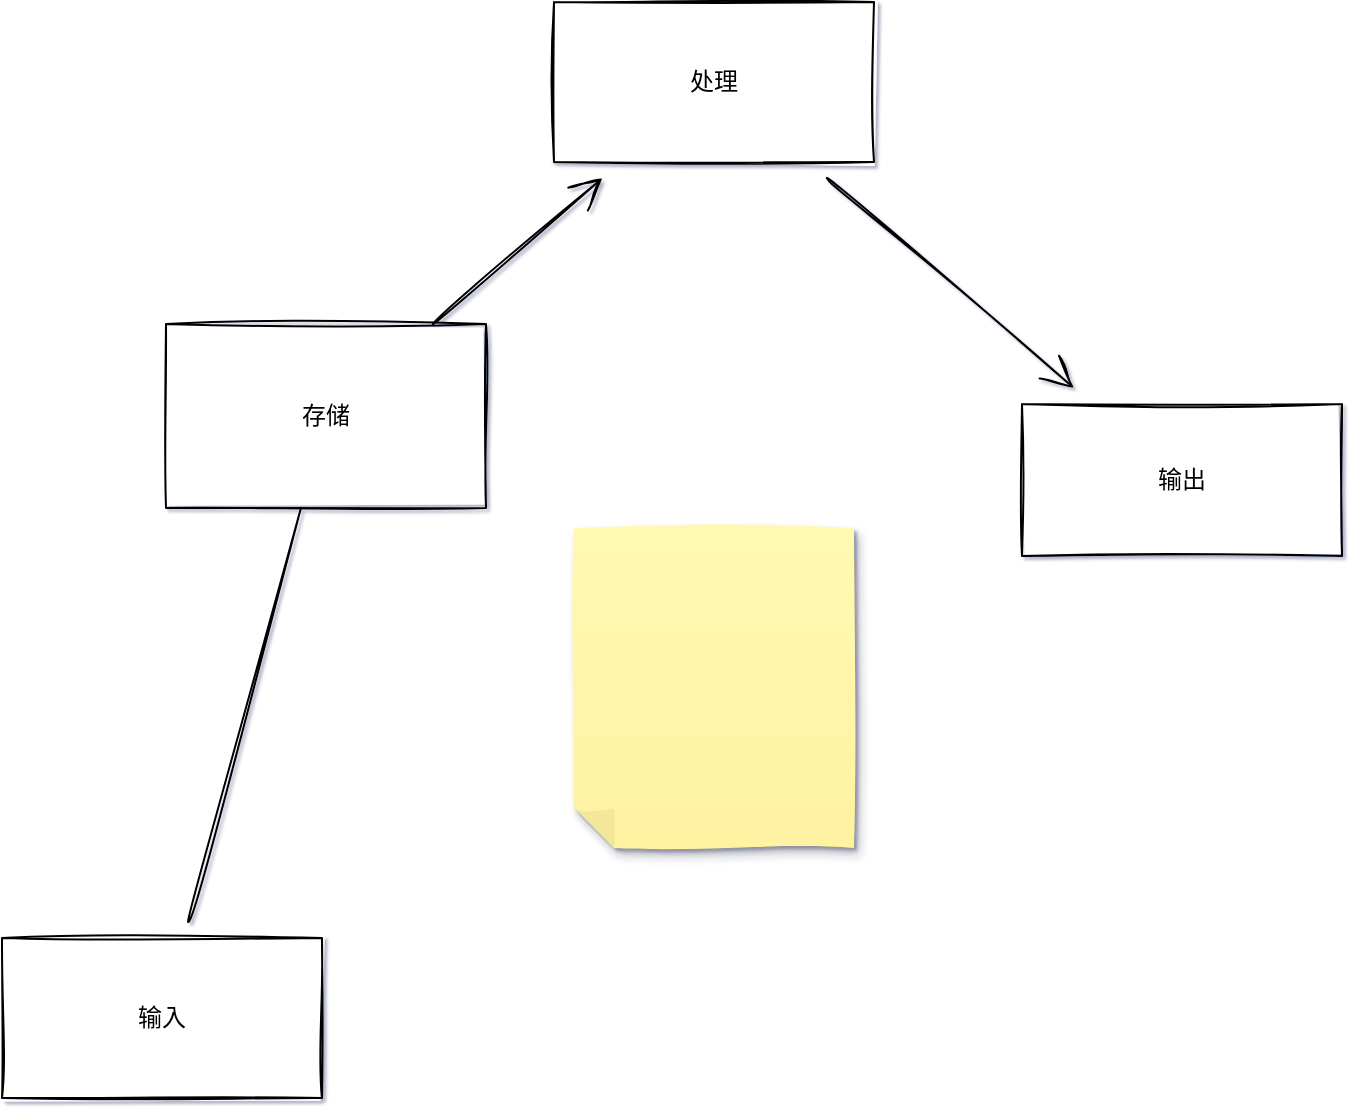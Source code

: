<mxfile version="15.9.1" type="github">
  <diagram id="3AlUT77t6YCkxJZ2REnp" name="Page-1">
    <mxGraphModel dx="652" dy="2116" grid="0" gridSize="10" guides="1" tooltips="1" connect="1" arrows="1" fold="1" page="0" pageScale="1" pageWidth="827" pageHeight="1169" math="0" shadow="1">
      <root>
        <mxCell id="0" />
        <mxCell id="1" parent="0" />
        <mxCell id="NXqI0YhtgDR1Zaes-0PB-7" value="" style="edgeStyle=none;curved=1;rounded=0;orthogonalLoop=1;jettySize=auto;html=1;endArrow=open;startSize=14;endSize=14;targetPerimeterSpacing=8;startArrow=none;sketch=1;" parent="1" source="NXqI0YhtgDR1Zaes-0PB-10" target="NXqI0YhtgDR1Zaes-0PB-6" edge="1">
          <mxGeometry relative="1" as="geometry" />
        </mxCell>
        <mxCell id="NXqI0YhtgDR1Zaes-0PB-1" value="输入" style="rounded=0;whiteSpace=wrap;html=1;hachureGap=4;sketch=1;" parent="1" vertex="1">
          <mxGeometry x="313" y="-39" width="160" height="80" as="geometry" />
        </mxCell>
        <mxCell id="NXqI0YhtgDR1Zaes-0PB-9" value="" style="edgeStyle=none;curved=1;rounded=0;orthogonalLoop=1;jettySize=auto;html=1;endArrow=open;startSize=14;endSize=14;sourcePerimeterSpacing=8;targetPerimeterSpacing=8;sketch=1;" parent="1" source="NXqI0YhtgDR1Zaes-0PB-6" target="NXqI0YhtgDR1Zaes-0PB-8" edge="1">
          <mxGeometry relative="1" as="geometry" />
        </mxCell>
        <mxCell id="NXqI0YhtgDR1Zaes-0PB-6" value="处理" style="rounded=0;whiteSpace=wrap;html=1;hachureGap=4;sketch=1;" parent="1" vertex="1">
          <mxGeometry x="589" y="-507" width="160" height="80" as="geometry" />
        </mxCell>
        <mxCell id="NXqI0YhtgDR1Zaes-0PB-8" value="输出" style="rounded=0;whiteSpace=wrap;html=1;hachureGap=4;sketch=1;" parent="1" vertex="1">
          <mxGeometry x="823" y="-306" width="160" height="76" as="geometry" />
        </mxCell>
        <mxCell id="NXqI0YhtgDR1Zaes-0PB-10" value="存储" style="rounded=0;whiteSpace=wrap;html=1;hachureGap=4;sketch=1;" parent="1" vertex="1">
          <mxGeometry x="395" y="-346" width="160" height="92" as="geometry" />
        </mxCell>
        <mxCell id="NXqI0YhtgDR1Zaes-0PB-11" value="" style="edgeStyle=none;curved=1;rounded=0;orthogonalLoop=1;jettySize=auto;html=1;endArrow=none;startSize=14;endSize=14;sourcePerimeterSpacing=8;sketch=1;" parent="1" source="NXqI0YhtgDR1Zaes-0PB-1" target="NXqI0YhtgDR1Zaes-0PB-10" edge="1">
          <mxGeometry relative="1" as="geometry">
            <mxPoint x="421.308" y="-47" as="sourcePoint" />
            <mxPoint x="640.692" y="-419" as="targetPoint" />
          </mxGeometry>
        </mxCell>
        <mxCell id="N9r5naLfOeEwc8oORzbx-1" value="" style="shape=note;whiteSpace=wrap;html=1;backgroundOutline=1;fontColor=#000000;darkOpacity=0.05;fillColor=#FFF9B2;strokeColor=none;fillStyle=solid;direction=west;gradientDirection=north;gradientColor=#FFF2A1;shadow=1;size=20;pointerEvents=1;sketch=1;hachureGap=4;fontFamily=Architects Daughter;fontSource=https%3A%2F%2Ffonts.googleapis.com%2Fcss%3Ffamily%3DArchitects%2BDaughter;fontSize=20;" vertex="1" parent="1">
          <mxGeometry x="599" y="-244" width="140" height="160" as="geometry" />
        </mxCell>
      </root>
    </mxGraphModel>
  </diagram>
</mxfile>
